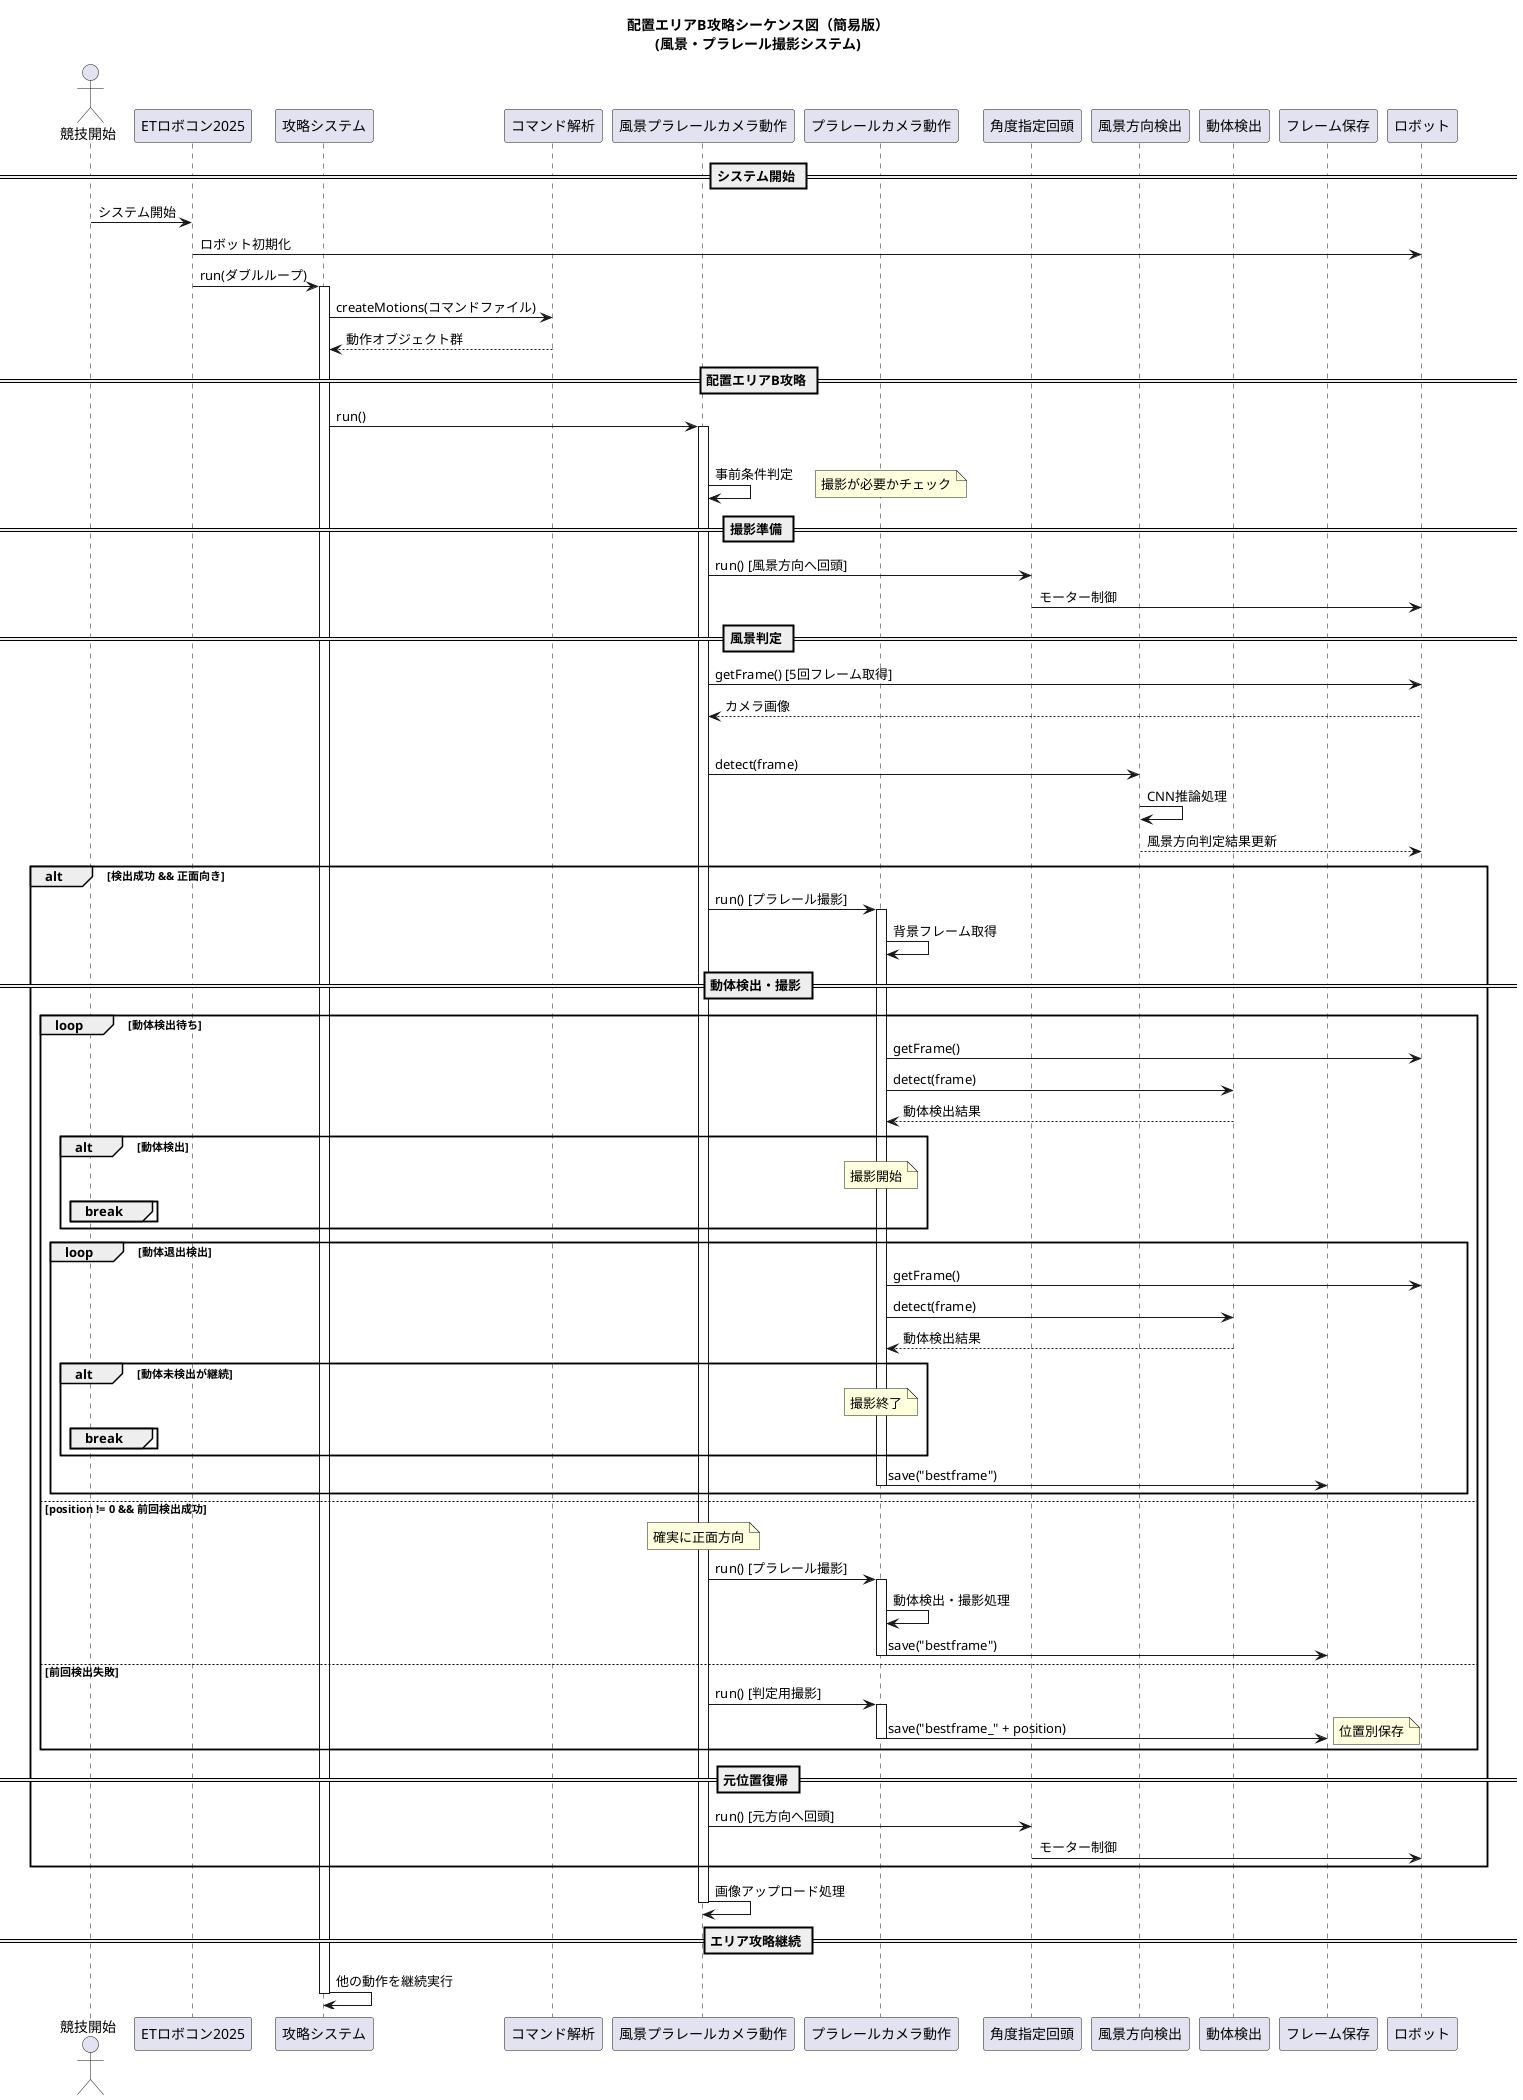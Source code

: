 @startuml 配置エリアB攻略シーケンス図（簡易版）

title 配置エリアB攻略シーケンス図（簡易版）\n(風景・プラレール撮影システム)

actor "競技開始" as Start
participant "ETロボコン2025" as Main
participant "攻略システム" as AM
participant "コマンド解析" as MP
participant "風景プラレールカメラ動作" as BCA
participant "プラレールカメラ動作" as PCA
participant "角度指定回頭" as AR
participant "風景方向検出" as BDD
participant "動体検出" as MD
participant "フレーム保存" as FS
participant "ロボット" as Robot

== システム開始 ==
Start -> Main: システム開始
Main -> Robot: ロボット初期化
Main -> AM: run(ダブルループ)
activate AM

AM -> MP: createMotions(コマンドファイル)
MP --> AM: 動作オブジェクト群

== 配置エリアB攻略 ==
AM -> BCA: run()
activate BCA

loop 4つの撮影位置 (position = 0,1,2,3)
    
    BCA -> BCA: 事前条件判定
    note right: 撮影が必要かチェック
    
    == 撮影準備 ==
    BCA -> AR: run() [風景方向へ回頭]
    AR -> Robot: モーター制御
    
    == 風景判定 ==
    BCA -> Robot: getFrame() [5回フレーム取得]
    Robot --> BCA: カメラ画像
    
    alt position == 0 (初回)
        BCA -> BDD: detect(frame)
        BDD -> BDD: CNN推論処理
        BDD --> Robot: 風景方向判定結果更新
        
        alt 検出成功 && 正面向き
            BCA -> PCA: run() [プラレール撮影]
            activate PCA
            PCA -> PCA: 背景フレーム取得
            
            == 動体検出・撮影 ==
            loop 動体検出待ち
                PCA -> Robot: getFrame()
                PCA -> MD: detect(frame)
                MD --> PCA: 動体検出結果
                alt 動体検出
                    note over PCA: 撮影開始
                    break
                end
            end
            
            loop 動体退出検出
                PCA -> Robot: getFrame()
                PCA -> MD: detect(frame)
                MD --> PCA: 動体検出結果
                alt 動体未検出が継続
                    note over PCA: 撮影終了
                    break
                end
            end
            
            PCA -> FS: save("bestframe")
            deactivate PCA
        end
        
    else position != 0 && 前回検出成功
        note over BCA: 確実に正面方向
        BCA -> PCA: run() [プラレール撮影]
        activate PCA
        PCA -> PCA: 動体検出・撮影処理
        PCA -> FS: save("bestframe")
        deactivate PCA
        
    else 前回検出失敗
        BCA -> PCA: run() [判定用撮影]
        activate PCA
        PCA -> FS: save("bestframe_" + position)
        deactivate PCA
        note right: 位置別保存
    end
    
    == 元位置復帰 ==
    BCA -> AR: run() [元方向へ回頭]
    AR -> Robot: モーター制御
    
end

BCA -> BCA: 画像アップロード処理
deactivate BCA

== エリア攻略継続 ==
AM -> AM: 他の動作を継続実行
deactivate AM

@enduml